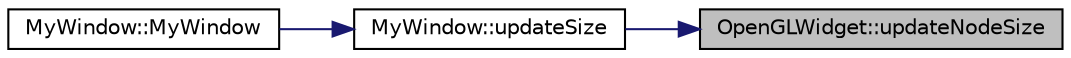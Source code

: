 digraph "OpenGLWidget::updateNodeSize"
{
 // LATEX_PDF_SIZE
  edge [fontname="Helvetica",fontsize="10",labelfontname="Helvetica",labelfontsize="10"];
  node [fontname="Helvetica",fontsize="10",shape=record];
  rankdir="RL";
  Node1 [label="OpenGLWidget::updateNodeSize",height=0.2,width=0.4,color="black", fillcolor="grey75", style="filled", fontcolor="black",tooltip=" "];
  Node1 -> Node2 [dir="back",color="midnightblue",fontsize="10",style="solid",fontname="Helvetica"];
  Node2 [label="MyWindow::updateSize",height=0.2,width=0.4,color="black", fillcolor="white", style="filled",URL="$classMyWindow.html#a15252c12a75a40bda9dc5f592f29eaa8",tooltip=" "];
  Node2 -> Node3 [dir="back",color="midnightblue",fontsize="10",style="solid",fontname="Helvetica"];
  Node3 [label="MyWindow::MyWindow",height=0.2,width=0.4,color="black", fillcolor="white", style="filled",URL="$classMyWindow.html#ae0ae4de3a21d55202f428bd6bf5656d9",tooltip=" "];
}
